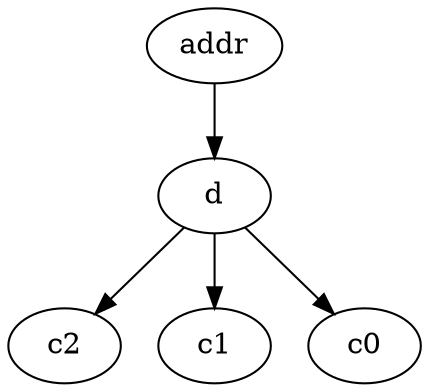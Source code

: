 strict digraph "" {
	addr -> d	 [weight=249.0];
	d -> c2	 [weight=1.0];
	d -> c1	 [weight=1.0];
	d -> c0	 [weight=1.0];
}
